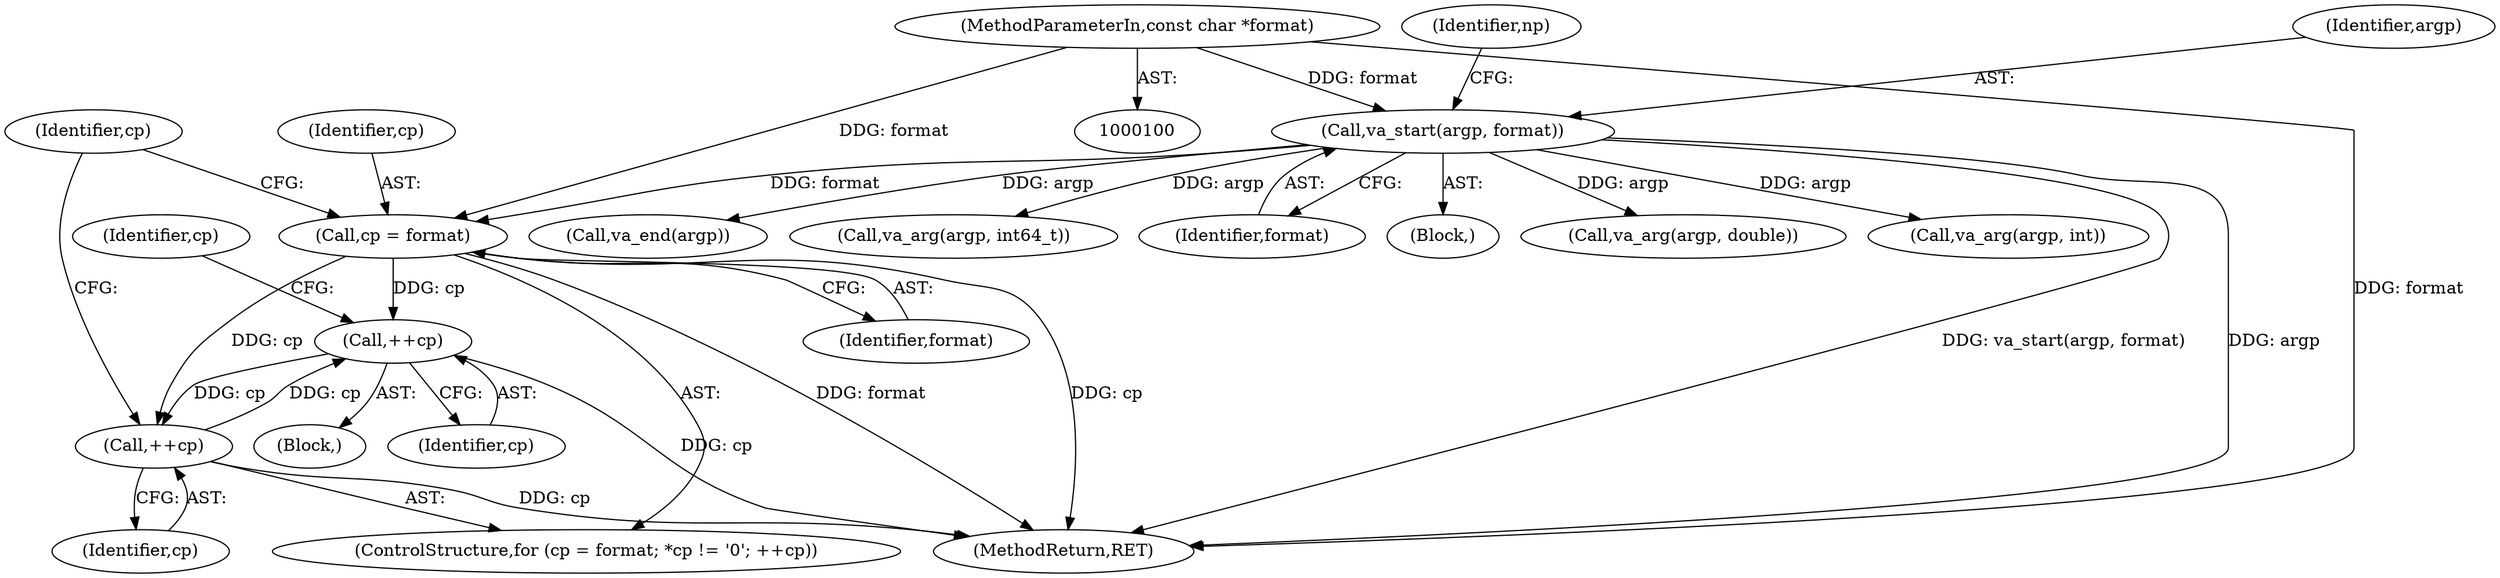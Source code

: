 digraph "0_iperf_91f2fa59e8ed80dfbf400add0164ee0e508e412a_52@pointer" {
"1000148" [label="(Call,++cp)"];
"1000125" [label="(Call,cp = format)"];
"1000118" [label="(Call,va_start(argp, format))"];
"1000101" [label="(MethodParameterIn,const char *format)"];
"1000132" [label="(Call,++cp)"];
"1000148" [label="(Call,++cp)"];
"1000122" [label="(Identifier,np)"];
"1000118" [label="(Call,va_start(argp, format))"];
"1000205" [label="(Call,va_end(argp))"];
"1000119" [label="(Identifier,argp)"];
"1000133" [label="(Identifier,cp)"];
"1000166" [label="(Call,va_arg(argp, int64_t))"];
"1000120" [label="(Identifier,format)"];
"1000130" [label="(Identifier,cp)"];
"1000102" [label="(Block,)"];
"1000174" [label="(Call,va_arg(argp, double))"];
"1000125" [label="(Call,cp = format)"];
"1000209" [label="(MethodReturn,RET)"];
"1000138" [label="(Block,)"];
"1000101" [label="(MethodParameterIn,const char *format)"];
"1000152" [label="(Identifier,cp)"];
"1000126" [label="(Identifier,cp)"];
"1000149" [label="(Identifier,cp)"];
"1000124" [label="(ControlStructure,for (cp = format; *cp != '\0'; ++cp))"];
"1000158" [label="(Call,va_arg(argp, int))"];
"1000127" [label="(Identifier,format)"];
"1000148" [label="(Call,++cp)"];
"1000132" [label="(Call,++cp)"];
"1000148" -> "1000138"  [label="AST: "];
"1000148" -> "1000149"  [label="CFG: "];
"1000149" -> "1000148"  [label="AST: "];
"1000152" -> "1000148"  [label="CFG: "];
"1000148" -> "1000209"  [label="DDG: cp"];
"1000148" -> "1000132"  [label="DDG: cp"];
"1000125" -> "1000148"  [label="DDG: cp"];
"1000132" -> "1000148"  [label="DDG: cp"];
"1000125" -> "1000124"  [label="AST: "];
"1000125" -> "1000127"  [label="CFG: "];
"1000126" -> "1000125"  [label="AST: "];
"1000127" -> "1000125"  [label="AST: "];
"1000130" -> "1000125"  [label="CFG: "];
"1000125" -> "1000209"  [label="DDG: format"];
"1000125" -> "1000209"  [label="DDG: cp"];
"1000118" -> "1000125"  [label="DDG: format"];
"1000101" -> "1000125"  [label="DDG: format"];
"1000125" -> "1000132"  [label="DDG: cp"];
"1000118" -> "1000102"  [label="AST: "];
"1000118" -> "1000120"  [label="CFG: "];
"1000119" -> "1000118"  [label="AST: "];
"1000120" -> "1000118"  [label="AST: "];
"1000122" -> "1000118"  [label="CFG: "];
"1000118" -> "1000209"  [label="DDG: va_start(argp, format)"];
"1000118" -> "1000209"  [label="DDG: argp"];
"1000101" -> "1000118"  [label="DDG: format"];
"1000118" -> "1000158"  [label="DDG: argp"];
"1000118" -> "1000166"  [label="DDG: argp"];
"1000118" -> "1000174"  [label="DDG: argp"];
"1000118" -> "1000205"  [label="DDG: argp"];
"1000101" -> "1000100"  [label="AST: "];
"1000101" -> "1000209"  [label="DDG: format"];
"1000132" -> "1000124"  [label="AST: "];
"1000132" -> "1000133"  [label="CFG: "];
"1000133" -> "1000132"  [label="AST: "];
"1000130" -> "1000132"  [label="CFG: "];
"1000132" -> "1000209"  [label="DDG: cp"];
}
